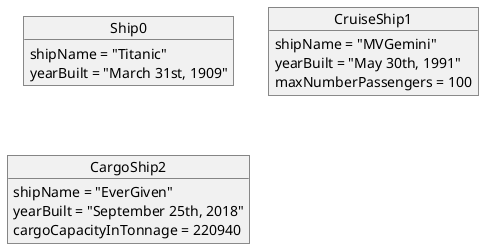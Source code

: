 @startuml

object Ship0 {
    shipName = "Titanic"
    yearBuilt = "March 31st, 1909"
}

object CruiseShip1 {
    shipName = "MVGemini"
    yearBuilt = "May 30th, 1991"
    maxNumberPassengers = 100
}

object CargoShip2 {
    shipName = "EverGiven"
    yearBuilt = "September 25th, 2018"
    cargoCapacityInTonnage = 220940
}

@enduml
